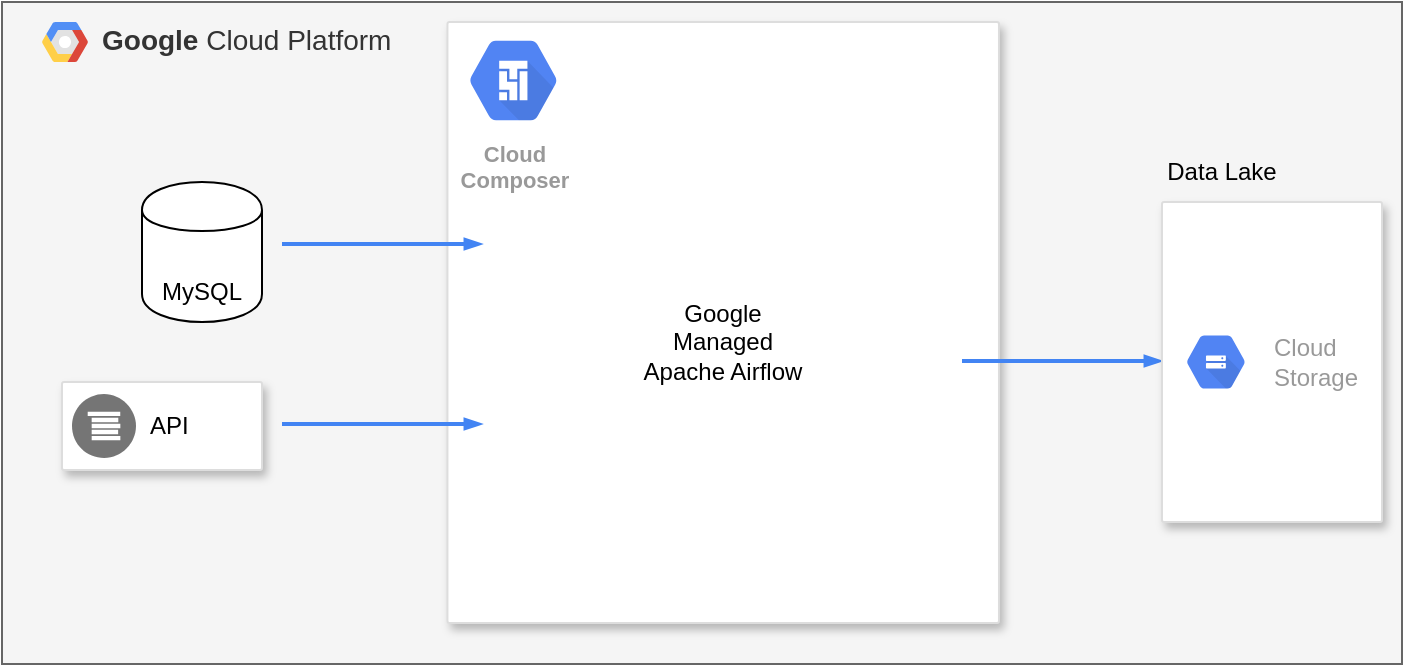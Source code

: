 <mxfile version="15.7.0" type="github">
  <diagram id="f106602c-feb2-e66a-4537-3a34d633f6aa" name="Page-1">
    <mxGraphModel dx="1314" dy="862" grid="1" gridSize="10" guides="1" tooltips="1" connect="1" arrows="1" fold="1" page="1" pageScale="1" pageWidth="1169" pageHeight="827" background="none" math="0" shadow="0">
      <root>
        <mxCell id="0" />
        <mxCell id="1" parent="0" />
        <mxCell id="14" value="&lt;b&gt;Google &lt;/b&gt;Cloud Platform" style="fillColor=#f5f5f5;strokeColor=#666666;shadow=0;fontSize=14;align=left;spacing=10;9E9E9E;verticalAlign=top;spacingTop=-4;fontStyle=0;spacingLeft=40;html=1;fontColor=#333333;" parent="1" vertex="1">
          <mxGeometry x="260" y="110" width="700" height="331" as="geometry" />
        </mxCell>
        <mxCell id="15" value="" style="shape=mxgraph.gcp2.google_cloud_platform;fillColor=#F6F6F6;strokeColor=none;shadow=0;gradientColor=none;" parent="14" vertex="1">
          <mxGeometry width="23" height="20" relative="1" as="geometry">
            <mxPoint x="20" y="10" as="offset" />
          </mxGeometry>
        </mxCell>
        <mxCell id="1sHCwfxGnrAHTTrKWaEu-1007" value="" style="strokeColor=#dddddd;shadow=1;strokeWidth=1;rounded=1;absoluteArcSize=1;arcSize=2;" parent="14" vertex="1">
          <mxGeometry x="222.727" y="10" width="275.758" height="300.5" as="geometry" />
        </mxCell>
        <mxCell id="1sHCwfxGnrAHTTrKWaEu-1014" value="" style="edgeStyle=orthogonalEdgeStyle;fontSize=12;html=1;endArrow=blockThin;endFill=1;rounded=0;strokeWidth=2;endSize=4;startSize=4;dashed=0;strokeColor=#4284F3;" parent="1sHCwfxGnrAHTTrKWaEu-1007" edge="1">
          <mxGeometry width="100" relative="1" as="geometry">
            <mxPoint x="257.273" y="169.5" as="sourcePoint" />
            <mxPoint x="357.273" y="169.5" as="targetPoint" />
          </mxGeometry>
        </mxCell>
        <mxCell id="1sHCwfxGnrAHTTrKWaEu-1027" value="Google Managed Apache Airflow" style="text;html=1;strokeColor=none;fillColor=none;align=center;verticalAlign=middle;whiteSpace=wrap;rounded=0;" parent="1sHCwfxGnrAHTTrKWaEu-1007" vertex="1">
          <mxGeometry x="91.51" y="140" width="92.73" height="40.5" as="geometry" />
        </mxCell>
        <mxCell id="1sHCwfxGnrAHTTrKWaEu-1028" value="Cloud&#xa;Composer" style="sketch=0;html=1;fillColor=#5184F3;strokeColor=none;verticalAlign=top;labelPosition=center;verticalLabelPosition=bottom;align=center;spacingTop=-6;fontSize=11;fontStyle=1;fontColor=#999999;shape=mxgraph.gcp2.hexIcon;prIcon=cloud_composer" parent="1sHCwfxGnrAHTTrKWaEu-1007" vertex="1">
          <mxGeometry x="0.003" width="66" height="58.5" as="geometry" />
        </mxCell>
        <mxCell id="1sHCwfxGnrAHTTrKWaEu-1010" value="" style="strokeColor=#dddddd;shadow=1;strokeWidth=1;rounded=1;absoluteArcSize=1;arcSize=2;" parent="14" vertex="1">
          <mxGeometry x="580" y="100" width="110" height="160" as="geometry" />
        </mxCell>
        <mxCell id="1sHCwfxGnrAHTTrKWaEu-1011" value="Cloud&#xa;Storage" style="sketch=0;dashed=0;connectable=0;html=1;fillColor=#5184F3;strokeColor=none;shape=mxgraph.gcp2.hexIcon;prIcon=cloud_storage;part=1;labelPosition=right;verticalLabelPosition=middle;align=left;verticalAlign=middle;spacingLeft=5;fontColor=#999999;fontSize=12;" parent="1sHCwfxGnrAHTTrKWaEu-1010" vertex="1">
          <mxGeometry y="0.5" width="44" height="39" relative="1" as="geometry">
            <mxPoint x="5" y="-19.5" as="offset" />
          </mxGeometry>
        </mxCell>
        <mxCell id="1sHCwfxGnrAHTTrKWaEu-1015" value="" style="edgeStyle=orthogonalEdgeStyle;fontSize=12;html=1;endArrow=blockThin;endFill=1;rounded=0;strokeWidth=2;endSize=4;startSize=4;dashed=0;strokeColor=#4284F3;" parent="14" edge="1">
          <mxGeometry width="100" relative="1" as="geometry">
            <mxPoint x="140" y="121" as="sourcePoint" />
            <mxPoint x="240" y="121" as="targetPoint" />
          </mxGeometry>
        </mxCell>
        <mxCell id="1sHCwfxGnrAHTTrKWaEu-1016" value="" style="edgeStyle=orthogonalEdgeStyle;fontSize=12;html=1;endArrow=blockThin;endFill=1;rounded=0;strokeWidth=2;endSize=4;startSize=4;dashed=0;strokeColor=#4284F3;" parent="14" edge="1">
          <mxGeometry width="100" relative="1" as="geometry">
            <mxPoint x="140" y="211" as="sourcePoint" />
            <mxPoint x="240" y="211" as="targetPoint" />
          </mxGeometry>
        </mxCell>
        <mxCell id="1sHCwfxGnrAHTTrKWaEu-1017" value="" style="shape=cylinder;whiteSpace=wrap;html=1;boundedLbl=1;backgroundOutline=1;" parent="14" vertex="1">
          <mxGeometry x="70" y="90" width="60" height="70" as="geometry" />
        </mxCell>
        <mxCell id="1sHCwfxGnrAHTTrKWaEu-1018" value="Data Lake" style="text;html=1;strokeColor=none;fillColor=none;align=center;verticalAlign=middle;whiteSpace=wrap;rounded=0;" parent="14" vertex="1">
          <mxGeometry x="580" y="70" width="60" height="30" as="geometry" />
        </mxCell>
        <mxCell id="1sHCwfxGnrAHTTrKWaEu-1019" value="MySQL" style="text;html=1;strokeColor=none;fillColor=none;align=center;verticalAlign=middle;whiteSpace=wrap;rounded=0;" parent="14" vertex="1">
          <mxGeometry x="70" y="130" width="60" height="30" as="geometry" />
        </mxCell>
        <mxCell id="1sHCwfxGnrAHTTrKWaEu-1025" value="" style="strokeColor=#dddddd;shadow=1;strokeWidth=1;rounded=1;absoluteArcSize=1;arcSize=2;" parent="14" vertex="1">
          <mxGeometry x="30" y="190" width="100" height="44" as="geometry" />
        </mxCell>
        <mxCell id="1sHCwfxGnrAHTTrKWaEu-1026" value="API" style="sketch=0;dashed=0;connectable=0;html=1;fillColor=#757575;strokeColor=none;shape=mxgraph.gcp2.logs_api;part=1;labelPosition=right;verticalLabelPosition=middle;align=left;verticalAlign=middle;spacingLeft=5;fontSize=12;" parent="1sHCwfxGnrAHTTrKWaEu-1025" vertex="1">
          <mxGeometry y="0.5" width="32" height="32" relative="1" as="geometry">
            <mxPoint x="5" y="-16" as="offset" />
          </mxGeometry>
        </mxCell>
      </root>
    </mxGraphModel>
  </diagram>
</mxfile>
